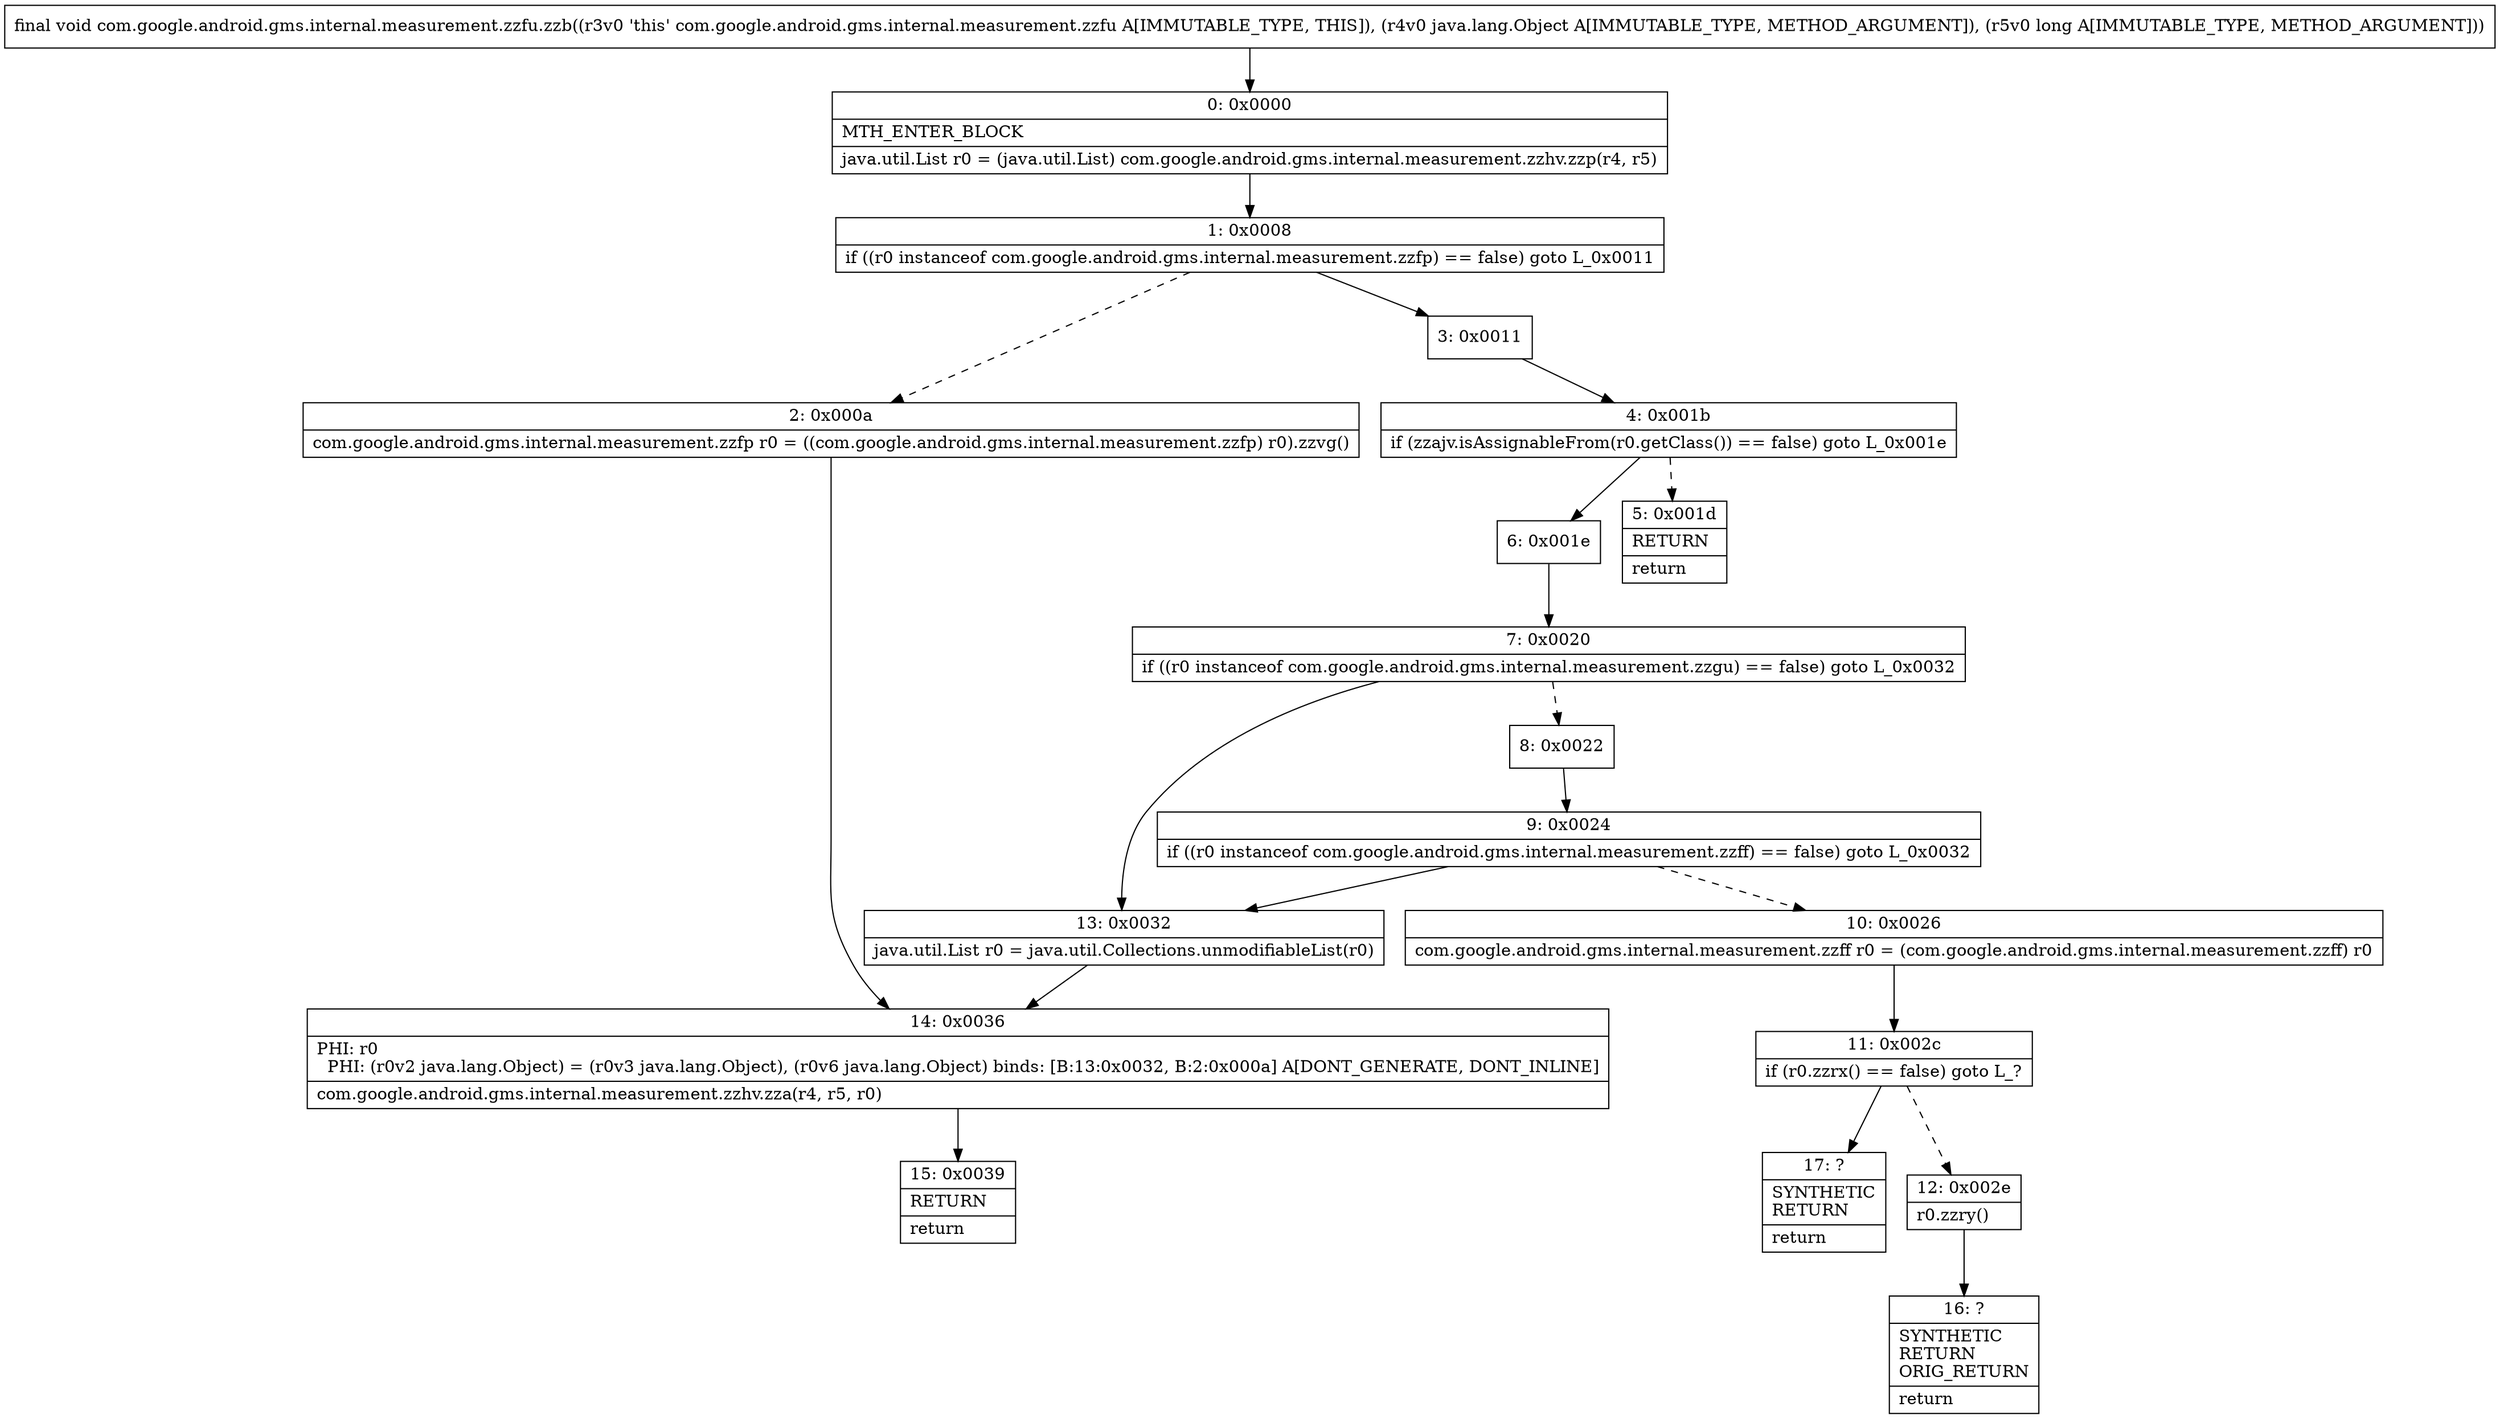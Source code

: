 digraph "CFG forcom.google.android.gms.internal.measurement.zzfu.zzb(Ljava\/lang\/Object;J)V" {
Node_0 [shape=record,label="{0\:\ 0x0000|MTH_ENTER_BLOCK\l|java.util.List r0 = (java.util.List) com.google.android.gms.internal.measurement.zzhv.zzp(r4, r5)\l}"];
Node_1 [shape=record,label="{1\:\ 0x0008|if ((r0 instanceof com.google.android.gms.internal.measurement.zzfp) == false) goto L_0x0011\l}"];
Node_2 [shape=record,label="{2\:\ 0x000a|com.google.android.gms.internal.measurement.zzfp r0 = ((com.google.android.gms.internal.measurement.zzfp) r0).zzvg()\l}"];
Node_3 [shape=record,label="{3\:\ 0x0011}"];
Node_4 [shape=record,label="{4\:\ 0x001b|if (zzajv.isAssignableFrom(r0.getClass()) == false) goto L_0x001e\l}"];
Node_5 [shape=record,label="{5\:\ 0x001d|RETURN\l|return\l}"];
Node_6 [shape=record,label="{6\:\ 0x001e}"];
Node_7 [shape=record,label="{7\:\ 0x0020|if ((r0 instanceof com.google.android.gms.internal.measurement.zzgu) == false) goto L_0x0032\l}"];
Node_8 [shape=record,label="{8\:\ 0x0022}"];
Node_9 [shape=record,label="{9\:\ 0x0024|if ((r0 instanceof com.google.android.gms.internal.measurement.zzff) == false) goto L_0x0032\l}"];
Node_10 [shape=record,label="{10\:\ 0x0026|com.google.android.gms.internal.measurement.zzff r0 = (com.google.android.gms.internal.measurement.zzff) r0\l}"];
Node_11 [shape=record,label="{11\:\ 0x002c|if (r0.zzrx() == false) goto L_?\l}"];
Node_12 [shape=record,label="{12\:\ 0x002e|r0.zzry()\l}"];
Node_13 [shape=record,label="{13\:\ 0x0032|java.util.List r0 = java.util.Collections.unmodifiableList(r0)\l}"];
Node_14 [shape=record,label="{14\:\ 0x0036|PHI: r0 \l  PHI: (r0v2 java.lang.Object) = (r0v3 java.lang.Object), (r0v6 java.lang.Object) binds: [B:13:0x0032, B:2:0x000a] A[DONT_GENERATE, DONT_INLINE]\l|com.google.android.gms.internal.measurement.zzhv.zza(r4, r5, r0)\l}"];
Node_15 [shape=record,label="{15\:\ 0x0039|RETURN\l|return\l}"];
Node_16 [shape=record,label="{16\:\ ?|SYNTHETIC\lRETURN\lORIG_RETURN\l|return\l}"];
Node_17 [shape=record,label="{17\:\ ?|SYNTHETIC\lRETURN\l|return\l}"];
MethodNode[shape=record,label="{final void com.google.android.gms.internal.measurement.zzfu.zzb((r3v0 'this' com.google.android.gms.internal.measurement.zzfu A[IMMUTABLE_TYPE, THIS]), (r4v0 java.lang.Object A[IMMUTABLE_TYPE, METHOD_ARGUMENT]), (r5v0 long A[IMMUTABLE_TYPE, METHOD_ARGUMENT])) }"];
MethodNode -> Node_0;
Node_0 -> Node_1;
Node_1 -> Node_2[style=dashed];
Node_1 -> Node_3;
Node_2 -> Node_14;
Node_3 -> Node_4;
Node_4 -> Node_5[style=dashed];
Node_4 -> Node_6;
Node_6 -> Node_7;
Node_7 -> Node_8[style=dashed];
Node_7 -> Node_13;
Node_8 -> Node_9;
Node_9 -> Node_10[style=dashed];
Node_9 -> Node_13;
Node_10 -> Node_11;
Node_11 -> Node_12[style=dashed];
Node_11 -> Node_17;
Node_12 -> Node_16;
Node_13 -> Node_14;
Node_14 -> Node_15;
}

